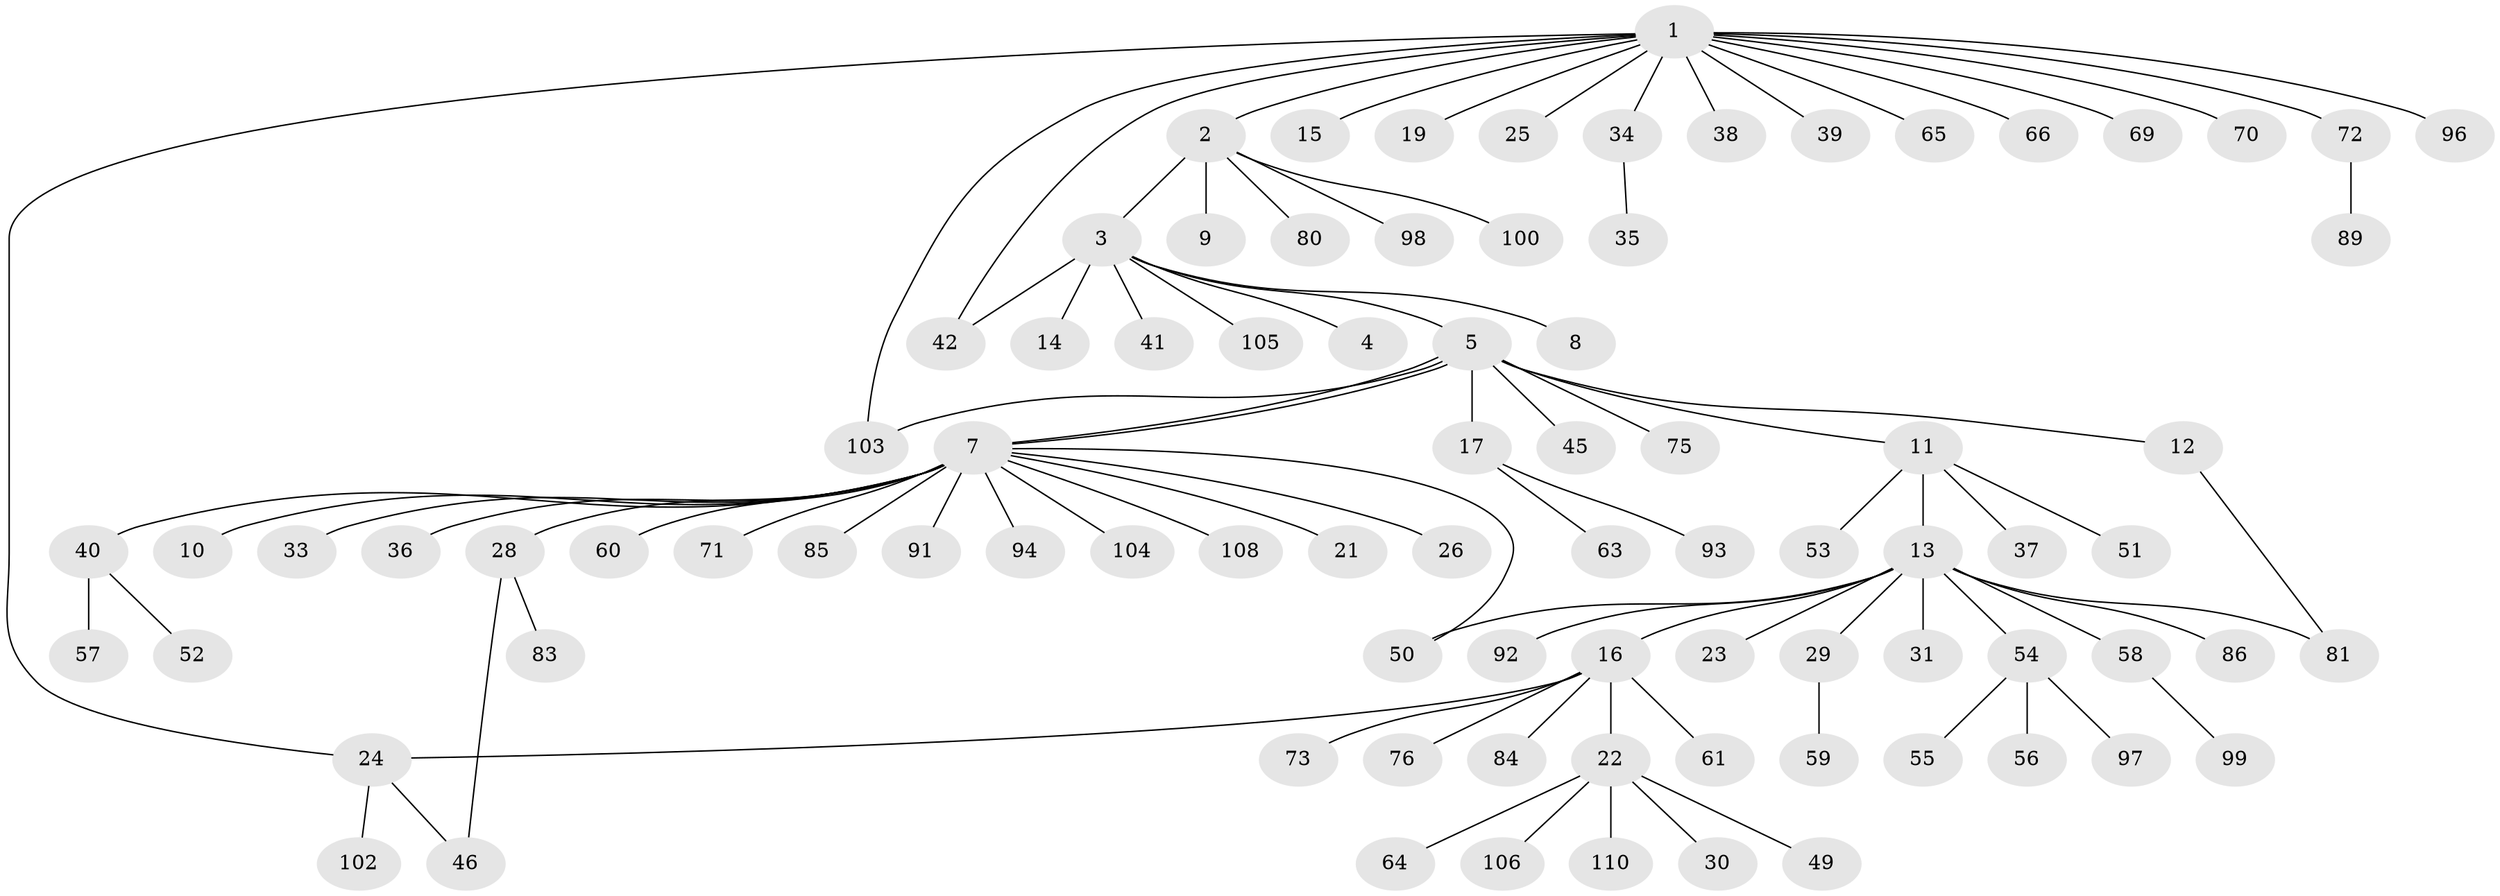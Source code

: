 // original degree distribution, {16: 0.009009009009009009, 7: 0.018018018018018018, 8: 0.009009009009009009, 1: 0.6486486486486487, 10: 0.009009009009009009, 2: 0.1891891891891892, 18: 0.009009009009009009, 6: 0.009009009009009009, 3: 0.05405405405405406, 12: 0.009009009009009009, 4: 0.018018018018018018, 5: 0.018018018018018018}
// Generated by graph-tools (version 1.1) at 2025/41/03/06/25 10:41:47]
// undirected, 86 vertices, 92 edges
graph export_dot {
graph [start="1"]
  node [color=gray90,style=filled];
  1 [super="+32"];
  2 [super="+82"];
  3 [super="+6"];
  4;
  5 [super="+77"];
  7 [super="+47"];
  8;
  9;
  10;
  11 [super="+20"];
  12 [super="+90"];
  13 [super="+43"];
  14;
  15;
  16 [super="+18"];
  17 [super="+62"];
  19;
  21 [super="+27"];
  22 [super="+48"];
  23 [super="+44"];
  24 [super="+68"];
  25;
  26;
  28;
  29;
  30;
  31;
  33;
  34 [super="+111"];
  35 [super="+67"];
  36;
  37 [super="+95"];
  38;
  39;
  40;
  41;
  42;
  45;
  46;
  49;
  50;
  51;
  52 [super="+78"];
  53;
  54 [super="+88"];
  55;
  56 [super="+74"];
  57;
  58;
  59 [super="+87"];
  60;
  61;
  63;
  64;
  65;
  66 [super="+79"];
  69;
  70;
  71;
  72 [super="+101"];
  73;
  75;
  76;
  80 [super="+109"];
  81;
  83;
  84;
  85;
  86;
  89 [super="+107"];
  91;
  92;
  93;
  94;
  96;
  97;
  98;
  99;
  100;
  102;
  103;
  104;
  105;
  106;
  108;
  110;
  1 -- 2;
  1 -- 15;
  1 -- 19;
  1 -- 24;
  1 -- 25;
  1 -- 34;
  1 -- 39;
  1 -- 42;
  1 -- 65;
  1 -- 66;
  1 -- 69;
  1 -- 70;
  1 -- 72;
  1 -- 96;
  1 -- 103;
  1 -- 38;
  2 -- 3;
  2 -- 9;
  2 -- 80;
  2 -- 98;
  2 -- 100;
  3 -- 4;
  3 -- 5;
  3 -- 14;
  3 -- 41;
  3 -- 42;
  3 -- 105;
  3 -- 8;
  5 -- 7;
  5 -- 7;
  5 -- 11;
  5 -- 12;
  5 -- 17;
  5 -- 45;
  5 -- 75;
  5 -- 103;
  7 -- 10;
  7 -- 21;
  7 -- 26;
  7 -- 28;
  7 -- 33;
  7 -- 36;
  7 -- 40;
  7 -- 50;
  7 -- 60;
  7 -- 71;
  7 -- 85;
  7 -- 91;
  7 -- 94;
  7 -- 104;
  7 -- 108;
  11 -- 13;
  11 -- 37;
  11 -- 51;
  11 -- 53;
  12 -- 81;
  13 -- 16;
  13 -- 23;
  13 -- 29;
  13 -- 31;
  13 -- 50;
  13 -- 54;
  13 -- 58;
  13 -- 81;
  13 -- 86;
  13 -- 92;
  16 -- 22;
  16 -- 24;
  16 -- 73;
  16 -- 76;
  16 -- 84;
  16 -- 61;
  17 -- 63;
  17 -- 93;
  22 -- 30;
  22 -- 64;
  22 -- 110;
  22 -- 49;
  22 -- 106;
  24 -- 102;
  24 -- 46;
  28 -- 46;
  28 -- 83;
  29 -- 59;
  34 -- 35;
  40 -- 52;
  40 -- 57;
  54 -- 55;
  54 -- 56;
  54 -- 97;
  58 -- 99;
  72 -- 89;
}
